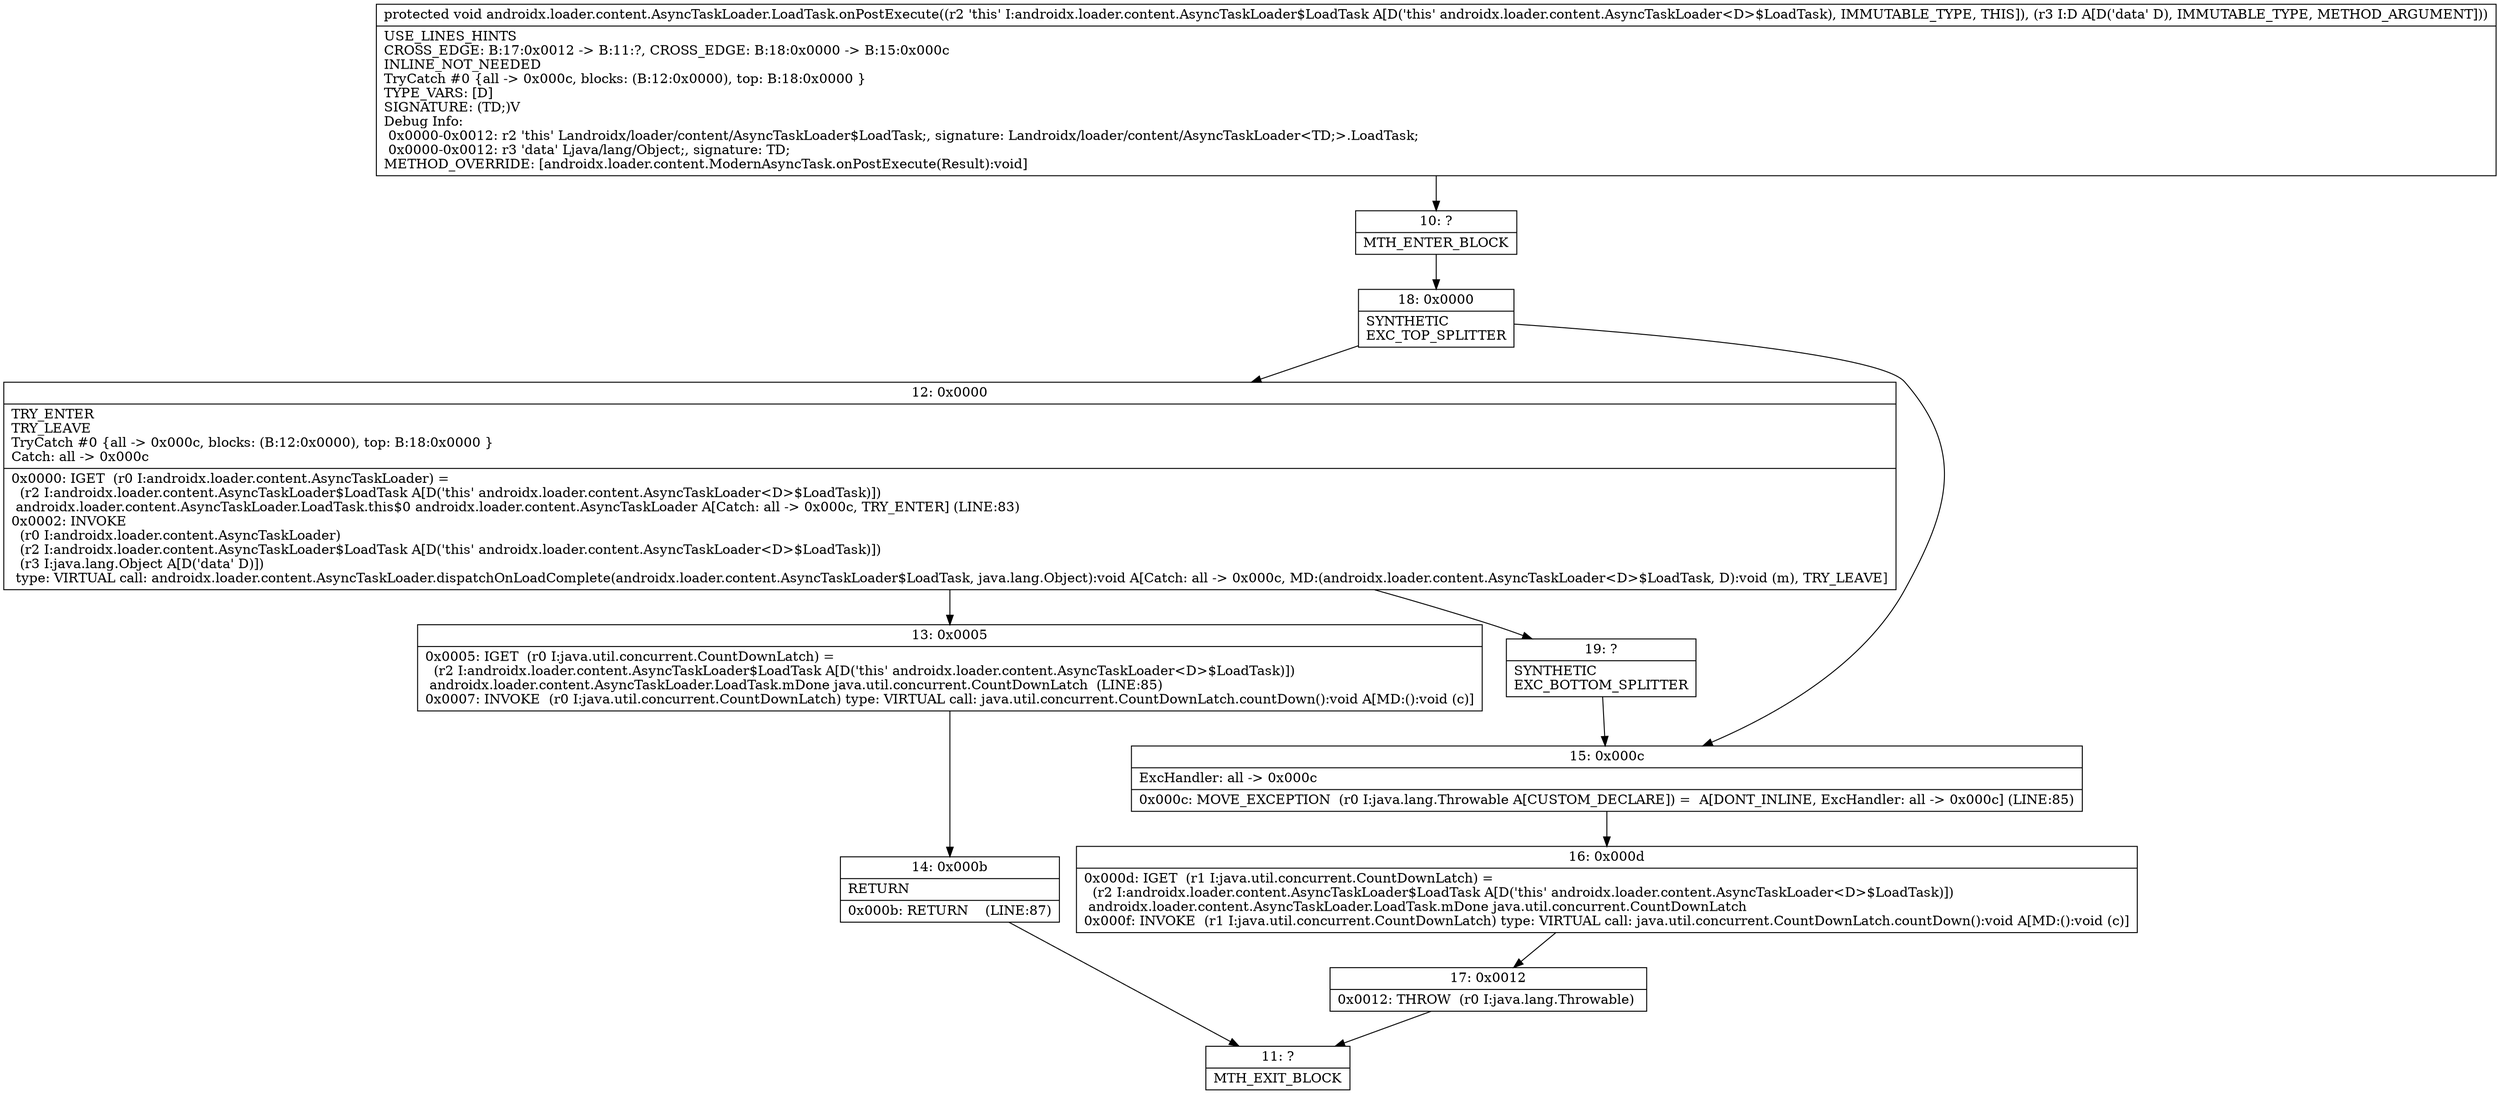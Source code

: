 digraph "CFG forandroidx.loader.content.AsyncTaskLoader.LoadTask.onPostExecute(Ljava\/lang\/Object;)V" {
Node_10 [shape=record,label="{10\:\ ?|MTH_ENTER_BLOCK\l}"];
Node_18 [shape=record,label="{18\:\ 0x0000|SYNTHETIC\lEXC_TOP_SPLITTER\l}"];
Node_12 [shape=record,label="{12\:\ 0x0000|TRY_ENTER\lTRY_LEAVE\lTryCatch #0 \{all \-\> 0x000c, blocks: (B:12:0x0000), top: B:18:0x0000 \}\lCatch: all \-\> 0x000c\l|0x0000: IGET  (r0 I:androidx.loader.content.AsyncTaskLoader) = \l  (r2 I:androidx.loader.content.AsyncTaskLoader$LoadTask A[D('this' androidx.loader.content.AsyncTaskLoader\<D\>$LoadTask)])\l androidx.loader.content.AsyncTaskLoader.LoadTask.this$0 androidx.loader.content.AsyncTaskLoader A[Catch: all \-\> 0x000c, TRY_ENTER] (LINE:83)\l0x0002: INVOKE  \l  (r0 I:androidx.loader.content.AsyncTaskLoader)\l  (r2 I:androidx.loader.content.AsyncTaskLoader$LoadTask A[D('this' androidx.loader.content.AsyncTaskLoader\<D\>$LoadTask)])\l  (r3 I:java.lang.Object A[D('data' D)])\l type: VIRTUAL call: androidx.loader.content.AsyncTaskLoader.dispatchOnLoadComplete(androidx.loader.content.AsyncTaskLoader$LoadTask, java.lang.Object):void A[Catch: all \-\> 0x000c, MD:(androidx.loader.content.AsyncTaskLoader\<D\>$LoadTask, D):void (m), TRY_LEAVE]\l}"];
Node_13 [shape=record,label="{13\:\ 0x0005|0x0005: IGET  (r0 I:java.util.concurrent.CountDownLatch) = \l  (r2 I:androidx.loader.content.AsyncTaskLoader$LoadTask A[D('this' androidx.loader.content.AsyncTaskLoader\<D\>$LoadTask)])\l androidx.loader.content.AsyncTaskLoader.LoadTask.mDone java.util.concurrent.CountDownLatch  (LINE:85)\l0x0007: INVOKE  (r0 I:java.util.concurrent.CountDownLatch) type: VIRTUAL call: java.util.concurrent.CountDownLatch.countDown():void A[MD:():void (c)]\l}"];
Node_14 [shape=record,label="{14\:\ 0x000b|RETURN\l|0x000b: RETURN    (LINE:87)\l}"];
Node_11 [shape=record,label="{11\:\ ?|MTH_EXIT_BLOCK\l}"];
Node_19 [shape=record,label="{19\:\ ?|SYNTHETIC\lEXC_BOTTOM_SPLITTER\l}"];
Node_15 [shape=record,label="{15\:\ 0x000c|ExcHandler: all \-\> 0x000c\l|0x000c: MOVE_EXCEPTION  (r0 I:java.lang.Throwable A[CUSTOM_DECLARE]) =  A[DONT_INLINE, ExcHandler: all \-\> 0x000c] (LINE:85)\l}"];
Node_16 [shape=record,label="{16\:\ 0x000d|0x000d: IGET  (r1 I:java.util.concurrent.CountDownLatch) = \l  (r2 I:androidx.loader.content.AsyncTaskLoader$LoadTask A[D('this' androidx.loader.content.AsyncTaskLoader\<D\>$LoadTask)])\l androidx.loader.content.AsyncTaskLoader.LoadTask.mDone java.util.concurrent.CountDownLatch \l0x000f: INVOKE  (r1 I:java.util.concurrent.CountDownLatch) type: VIRTUAL call: java.util.concurrent.CountDownLatch.countDown():void A[MD:():void (c)]\l}"];
Node_17 [shape=record,label="{17\:\ 0x0012|0x0012: THROW  (r0 I:java.lang.Throwable) \l}"];
MethodNode[shape=record,label="{protected void androidx.loader.content.AsyncTaskLoader.LoadTask.onPostExecute((r2 'this' I:androidx.loader.content.AsyncTaskLoader$LoadTask A[D('this' androidx.loader.content.AsyncTaskLoader\<D\>$LoadTask), IMMUTABLE_TYPE, THIS]), (r3 I:D A[D('data' D), IMMUTABLE_TYPE, METHOD_ARGUMENT]))  | USE_LINES_HINTS\lCROSS_EDGE: B:17:0x0012 \-\> B:11:?, CROSS_EDGE: B:18:0x0000 \-\> B:15:0x000c\lINLINE_NOT_NEEDED\lTryCatch #0 \{all \-\> 0x000c, blocks: (B:12:0x0000), top: B:18:0x0000 \}\lTYPE_VARS: [D]\lSIGNATURE: (TD;)V\lDebug Info:\l  0x0000\-0x0012: r2 'this' Landroidx\/loader\/content\/AsyncTaskLoader$LoadTask;, signature: Landroidx\/loader\/content\/AsyncTaskLoader\<TD;\>.LoadTask;\l  0x0000\-0x0012: r3 'data' Ljava\/lang\/Object;, signature: TD;\lMETHOD_OVERRIDE: [androidx.loader.content.ModernAsyncTask.onPostExecute(Result):void]\l}"];
MethodNode -> Node_10;Node_10 -> Node_18;
Node_18 -> Node_12;
Node_18 -> Node_15;
Node_12 -> Node_13;
Node_12 -> Node_19;
Node_13 -> Node_14;
Node_14 -> Node_11;
Node_19 -> Node_15;
Node_15 -> Node_16;
Node_16 -> Node_17;
Node_17 -> Node_11;
}

